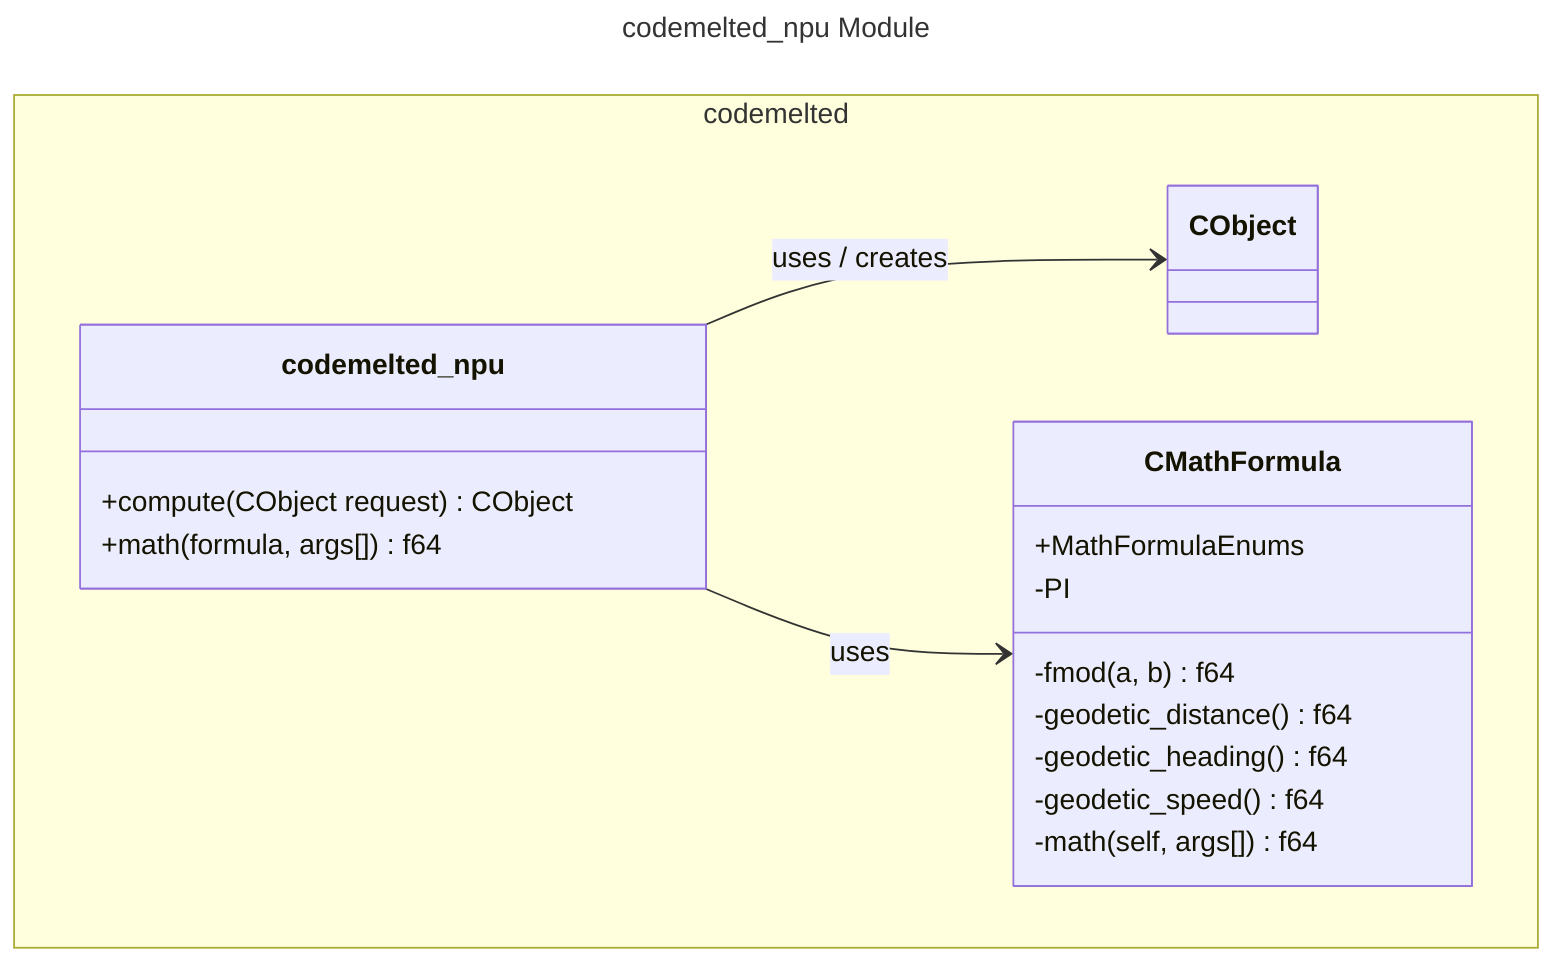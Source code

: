 ---
title: codemelted_npu Module
---
classDiagram
  direction TB
  namespace codemelted {
    class CObject
    class codemelted_npu {
      +compute(CObject request) CObject
      +math(formula, args[]) f64
    }
    class CMathFormula {
      +MathFormulaEnums
      -PI
      -fmod(a, b) f64
      -geodetic_distance() f64
      -geodetic_heading() f64
      -geodetic_speed() f64
      -math(self, args[]) f64
    }
  }
  codemelted_npu --> CMathFormula : uses
  codemelted_npu --> CObject : uses / creates
